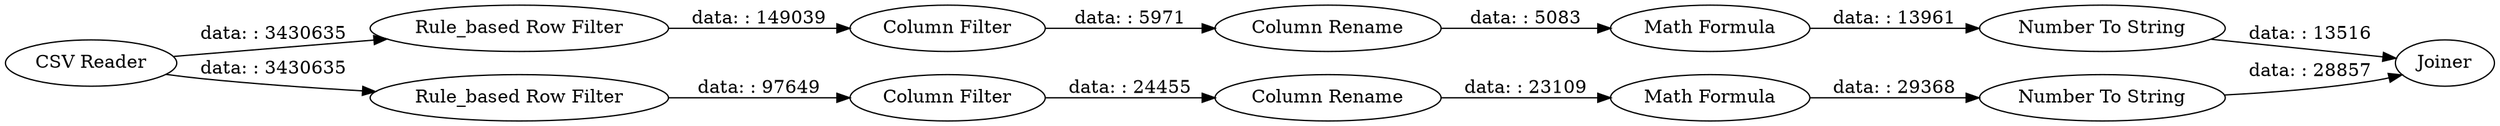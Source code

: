 digraph {
	"-5666136647247875589_11" [label="Column Rename"]
	"-5666136647247875589_6" [label="Column Filter"]
	"-5666136647247875589_10" [label="Column Filter"]
	"-5666136647247875589_4" [label="Rule_based Row Filter"]
	"-5666136647247875589_9" [label="Rule_based Row Filter"]
	"-5666136647247875589_7" [label="Column Rename"]
	"-5666136647247875589_1" [label="CSV Reader"]
	"-5666136647247875589_16" [label="Math Formula"]
	"-5666136647247875589_19" [label="Number To String"]
	"-5666136647247875589_17" [label="Number To String"]
	"-5666136647247875589_18" [label="Math Formula"]
	"-5666136647247875589_20" [label=Joiner]
	"-5666136647247875589_11" -> "-5666136647247875589_16" [label="data: : 23109"]
	"-5666136647247875589_4" -> "-5666136647247875589_6" [label="data: : 149039"]
	"-5666136647247875589_6" -> "-5666136647247875589_7" [label="data: : 5971"]
	"-5666136647247875589_10" -> "-5666136647247875589_11" [label="data: : 24455"]
	"-5666136647247875589_18" -> "-5666136647247875589_19" [label="data: : 13961"]
	"-5666136647247875589_7" -> "-5666136647247875589_18" [label="data: : 5083"]
	"-5666136647247875589_16" -> "-5666136647247875589_17" [label="data: : 29368"]
	"-5666136647247875589_9" -> "-5666136647247875589_10" [label="data: : 97649"]
	"-5666136647247875589_17" -> "-5666136647247875589_20" [label="data: : 28857"]
	"-5666136647247875589_1" -> "-5666136647247875589_4" [label="data: : 3430635"]
	"-5666136647247875589_19" -> "-5666136647247875589_20" [label="data: : 13516"]
	"-5666136647247875589_1" -> "-5666136647247875589_9" [label="data: : 3430635"]
	rankdir=LR
}
